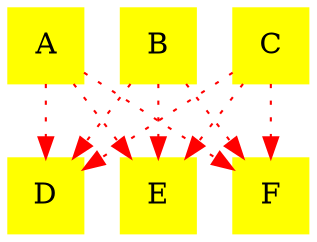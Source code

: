 #
#  Author: Hari Sekhon
#  Date: 2023-04-17 02:23:38 +0100 (Mon, 17 Apr 2023)
#
#  vim:ts=4:sts=4:sw=4:et
#  run: dot -T png -O
#
#  https://github.com/austinsonger/Templates
#
#  License: see accompanying Hari Sekhon LICENSE file
#
#  If you're using my code you're welcome to connect with me on LinkedIn and optionally send me feedback to help steer this or other code I publish
#
#  https://www.linkedin.com/in/austinsonger
#

# ============================================================================ #
#                                G r a p h v i z
# ============================================================================ #

// comments can be in:
//
//  C style
/*  C style  */
//    or
# shell style
// shell style
//
// but syntax colors work better in C style
//
// nerd commenter plugin only comments in // C style and doesn't uncomment either

//graph G {
//
//    A -- B
//}

// directed graph
digraph {

    //A -> {B,C}
    //B -> C

    // adjust the node style
    node [ style=filled,
           color=yellow,
           shape=square  // default: circle
         ]
    edge [ style=dotted, color=red ]
    {A,B,C} -> {D,E,F}

}
